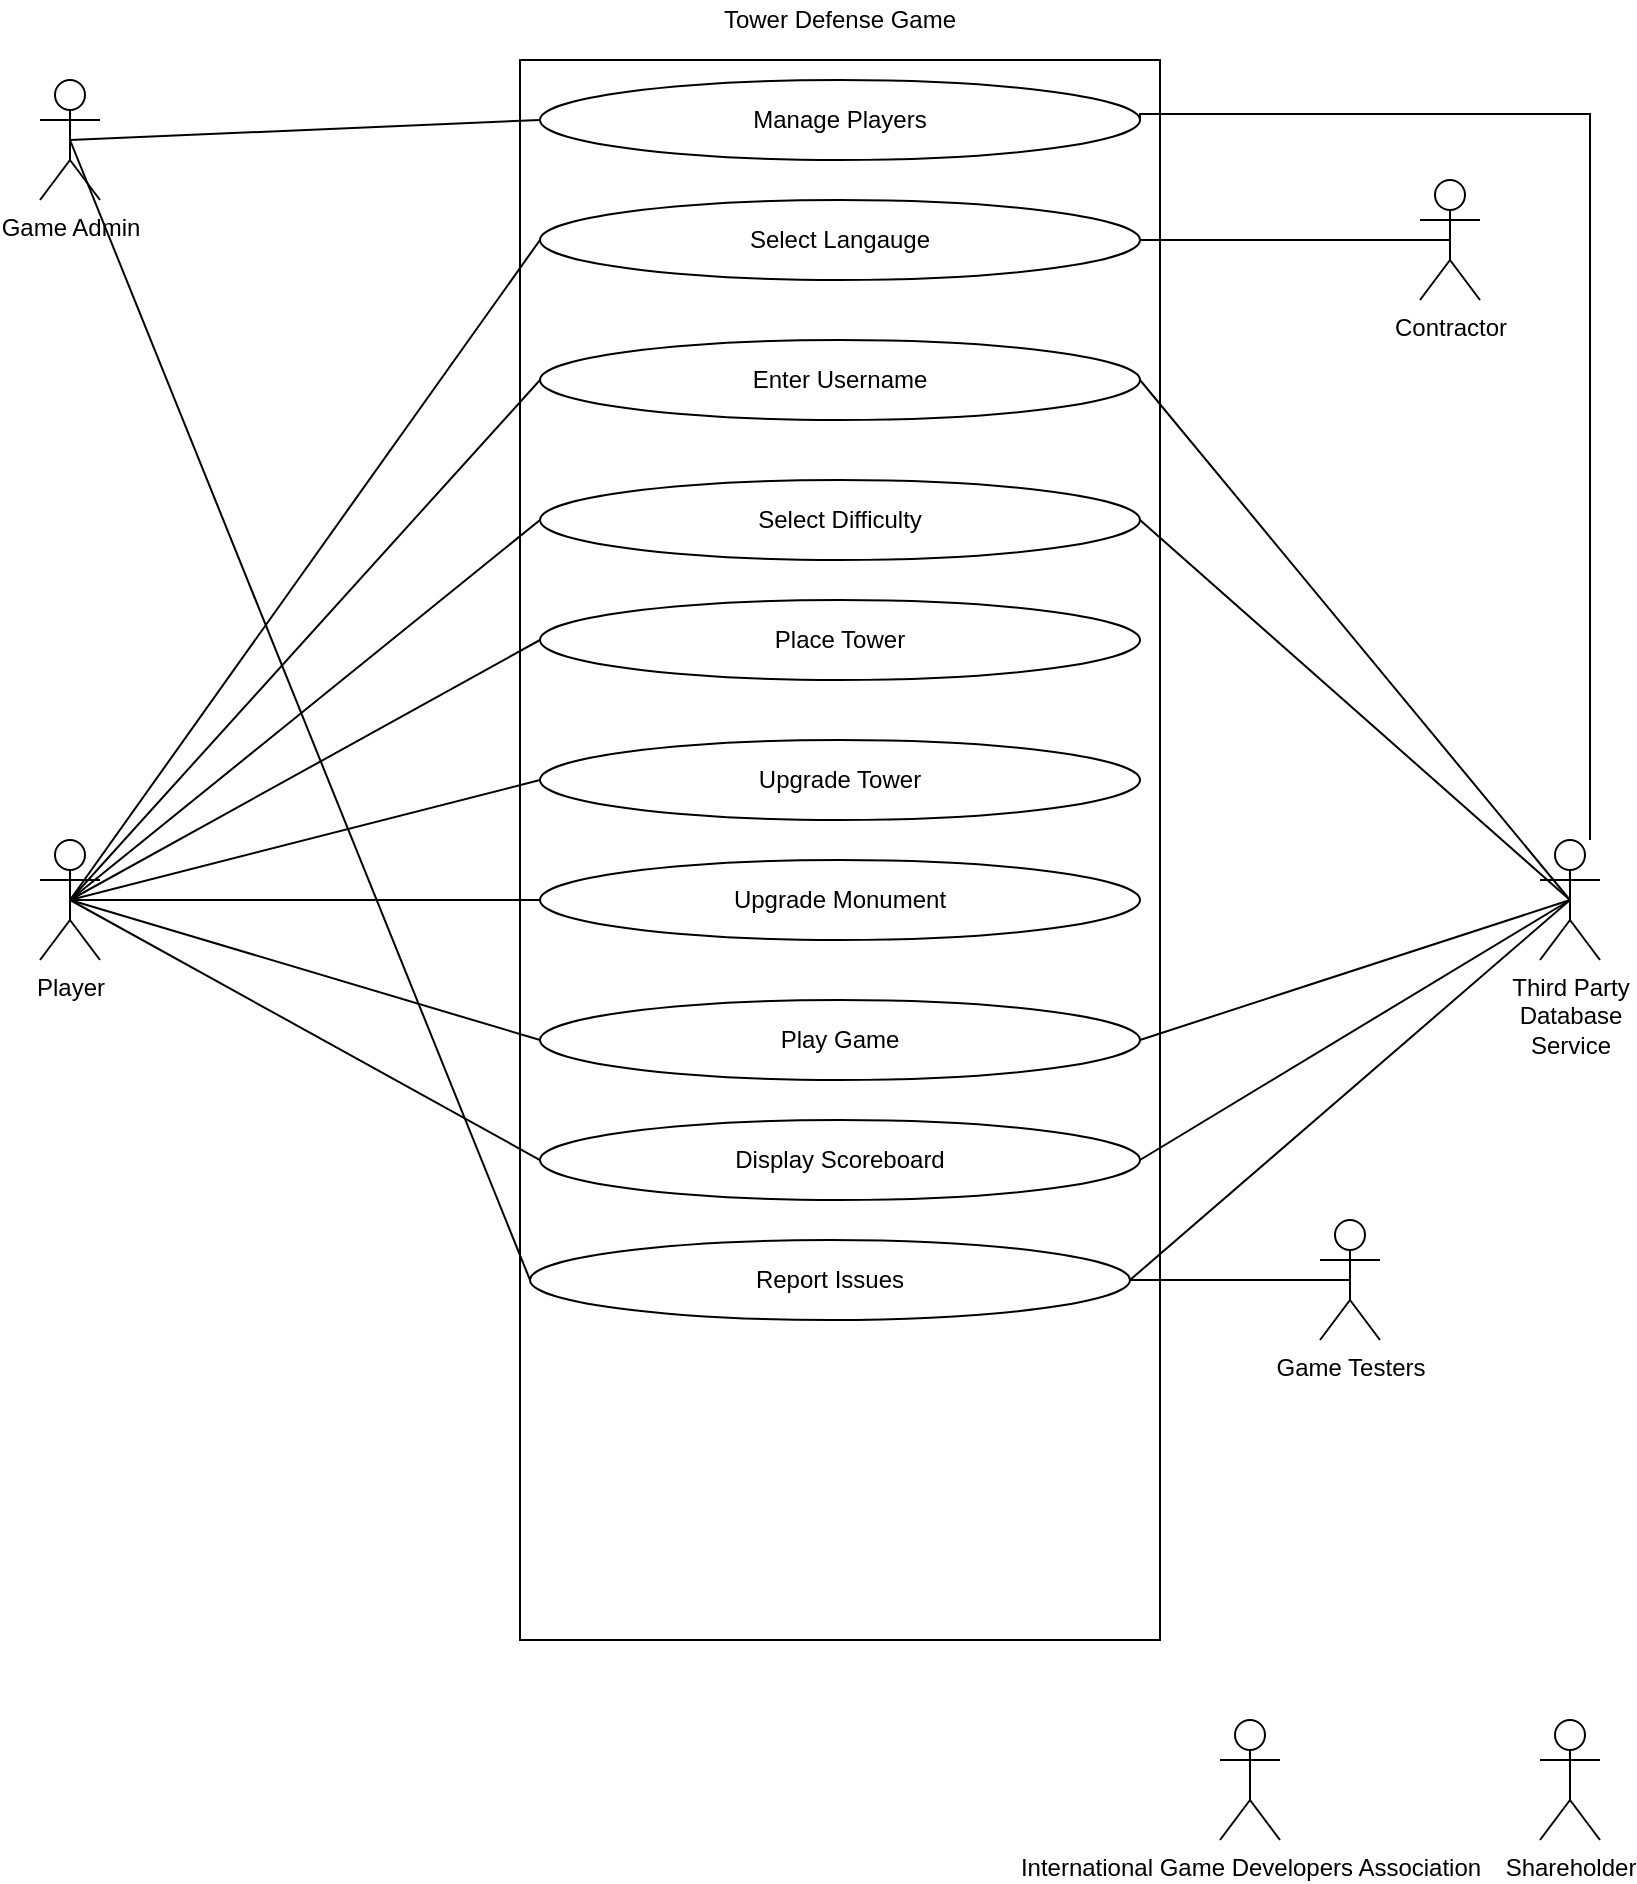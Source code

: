 <mxfile version="15.3.7" type="github">
  <diagram id="Hfs5DqhX8oW4vtpB3q9T" name="Page-1">
    <mxGraphModel dx="946" dy="589" grid="1" gridSize="10" guides="1" tooltips="1" connect="1" arrows="1" fold="1" page="1" pageScale="1" pageWidth="850" pageHeight="1100" math="0" shadow="0">
      <root>
        <mxCell id="0" />
        <mxCell id="1" parent="0" />
        <mxCell id="ehVb4CUg9iZ4CTMwyV56-1" value="Game Admin" style="shape=umlActor;verticalLabelPosition=bottom;verticalAlign=top;html=1;outlineConnect=0;" parent="1" vertex="1">
          <mxGeometry x="40" y="50" width="30" height="60" as="geometry" />
        </mxCell>
        <mxCell id="ehVb4CUg9iZ4CTMwyV56-2" value="Player" style="shape=umlActor;verticalLabelPosition=bottom;verticalAlign=top;html=1;outlineConnect=0;" parent="1" vertex="1">
          <mxGeometry x="40" y="430" width="30" height="60" as="geometry" />
        </mxCell>
        <mxCell id="ehVb4CUg9iZ4CTMwyV56-4" value="" style="rounded=0;whiteSpace=wrap;html=1;" parent="1" vertex="1">
          <mxGeometry x="280" y="40" width="320" height="790" as="geometry" />
        </mxCell>
        <mxCell id="ehVb4CUg9iZ4CTMwyV56-5" value="Shareholder" style="shape=umlActor;verticalLabelPosition=bottom;verticalAlign=top;html=1;outlineConnect=0;" parent="1" vertex="1">
          <mxGeometry x="790" y="870" width="30" height="60" as="geometry" />
        </mxCell>
        <mxCell id="ehVb4CUg9iZ4CTMwyV56-13" value="International Game Developers Association" style="shape=umlActor;verticalLabelPosition=bottom;verticalAlign=top;html=1;outlineConnect=0;" parent="1" vertex="1">
          <mxGeometry x="630" y="870" width="30" height="60" as="geometry" />
        </mxCell>
        <mxCell id="ehVb4CUg9iZ4CTMwyV56-41" style="edgeStyle=orthogonalEdgeStyle;rounded=0;orthogonalLoop=1;jettySize=auto;html=1;endFill=0;strokeColor=default;entryX=1;entryY=0.5;entryDx=0;entryDy=0;startArrow=none;startFill=0;endArrow=none;" parent="1" source="ehVb4CUg9iZ4CTMwyV56-14" target="ehVb4CUg9iZ4CTMwyV56-21" edge="1">
          <mxGeometry relative="1" as="geometry">
            <mxPoint x="815" y="60" as="targetPoint" />
            <Array as="points">
              <mxPoint x="815" y="67" />
              <mxPoint x="590" y="67" />
            </Array>
          </mxGeometry>
        </mxCell>
        <mxCell id="ehVb4CUg9iZ4CTMwyV56-14" value="Third Party&lt;br&gt;Database&lt;br&gt;Service" style="shape=umlActor;verticalLabelPosition=bottom;verticalAlign=top;html=1;outlineConnect=0;" parent="1" vertex="1">
          <mxGeometry x="790" y="430" width="30" height="60" as="geometry" />
        </mxCell>
        <mxCell id="ehVb4CUg9iZ4CTMwyV56-15" value="Contractor" style="shape=umlActor;verticalLabelPosition=bottom;verticalAlign=top;html=1;outlineConnect=0;" parent="1" vertex="1">
          <mxGeometry x="730" y="100" width="30" height="60" as="geometry" />
        </mxCell>
        <mxCell id="ehVb4CUg9iZ4CTMwyV56-20" value="" style="endArrow=none;html=1;strokeColor=default;exitX=1;exitY=0.5;exitDx=0;exitDy=0;entryX=0.5;entryY=0.5;entryDx=0;entryDy=0;entryPerimeter=0;" parent="1" source="ehVb4CUg9iZ4CTMwyV56-27" target="ehVb4CUg9iZ4CTMwyV56-15" edge="1">
          <mxGeometry width="50" height="50" relative="1" as="geometry">
            <mxPoint x="590" y="150" as="sourcePoint" />
            <mxPoint x="450" y="330" as="targetPoint" />
          </mxGeometry>
        </mxCell>
        <mxCell id="ehVb4CUg9iZ4CTMwyV56-21" value="Manage Players" style="ellipse;whiteSpace=wrap;html=1;" parent="1" vertex="1">
          <mxGeometry x="290" y="50" width="300" height="40" as="geometry" />
        </mxCell>
        <mxCell id="ehVb4CUg9iZ4CTMwyV56-22" value="" style="endArrow=none;html=1;strokeColor=default;entryX=0;entryY=0.5;entryDx=0;entryDy=0;exitX=0.5;exitY=0.5;exitDx=0;exitDy=0;exitPerimeter=0;" parent="1" source="ehVb4CUg9iZ4CTMwyV56-1" target="ehVb4CUg9iZ4CTMwyV56-21" edge="1">
          <mxGeometry width="50" height="50" relative="1" as="geometry">
            <mxPoint x="175" y="70" as="sourcePoint" />
            <mxPoint x="450" y="220" as="targetPoint" />
          </mxGeometry>
        </mxCell>
        <mxCell id="ehVb4CUg9iZ4CTMwyV56-23" value="Tower Defense Game" style="text;html=1;strokeColor=none;fillColor=none;align=center;verticalAlign=middle;whiteSpace=wrap;rounded=0;" parent="1" vertex="1">
          <mxGeometry x="370" y="10" width="140" height="20" as="geometry" />
        </mxCell>
        <mxCell id="ehVb4CUg9iZ4CTMwyV56-25" value="" style="endArrow=none;html=1;strokeColor=default;entryX=0;entryY=0.5;entryDx=0;entryDy=0;exitX=0.5;exitY=0.5;exitDx=0;exitDy=0;exitPerimeter=0;" parent="1" source="ehVb4CUg9iZ4CTMwyV56-2" target="ehVb4CUg9iZ4CTMwyV56-28" edge="1">
          <mxGeometry width="50" height="50" relative="1" as="geometry">
            <mxPoint x="400" y="330" as="sourcePoint" />
            <mxPoint x="290" y="280" as="targetPoint" />
          </mxGeometry>
        </mxCell>
        <mxCell id="ehVb4CUg9iZ4CTMwyV56-27" value="Select Langauge" style="ellipse;whiteSpace=wrap;html=1;" parent="1" vertex="1">
          <mxGeometry x="290" y="110" width="300" height="40" as="geometry" />
        </mxCell>
        <mxCell id="ehVb4CUg9iZ4CTMwyV56-28" value="Place Tower" style="ellipse;whiteSpace=wrap;html=1;" parent="1" vertex="1">
          <mxGeometry x="290" y="310" width="300" height="40" as="geometry" />
        </mxCell>
        <mxCell id="ehVb4CUg9iZ4CTMwyV56-29" value="Select Difficulty" style="ellipse;whiteSpace=wrap;html=1;" parent="1" vertex="1">
          <mxGeometry x="290" y="250" width="300" height="40" as="geometry" />
        </mxCell>
        <mxCell id="ehVb4CUg9iZ4CTMwyV56-30" value="" style="endArrow=none;html=1;strokeColor=default;entryX=0;entryY=0.5;entryDx=0;entryDy=0;exitX=0.5;exitY=0.5;exitDx=0;exitDy=0;exitPerimeter=0;" parent="1" source="ehVb4CUg9iZ4CTMwyV56-2" target="ehVb4CUg9iZ4CTMwyV56-29" edge="1">
          <mxGeometry width="50" height="50" relative="1" as="geometry">
            <mxPoint x="190" y="220" as="sourcePoint" />
            <mxPoint x="300" y="290" as="targetPoint" />
          </mxGeometry>
        </mxCell>
        <mxCell id="ehVb4CUg9iZ4CTMwyV56-32" value="" style="endArrow=none;html=1;strokeColor=default;entryX=1;entryY=0.5;entryDx=0;entryDy=0;exitX=0.5;exitY=0.5;exitDx=0;exitDy=0;exitPerimeter=0;" parent="1" source="ehVb4CUg9iZ4CTMwyV56-14" target="ehVb4CUg9iZ4CTMwyV56-29" edge="1">
          <mxGeometry width="50" height="50" relative="1" as="geometry">
            <mxPoint x="790" y="160" as="sourcePoint" />
            <mxPoint x="450" y="280" as="targetPoint" />
          </mxGeometry>
        </mxCell>
        <mxCell id="ehVb4CUg9iZ4CTMwyV56-33" value="" style="endArrow=none;html=1;strokeColor=default;entryX=0;entryY=0.5;entryDx=0;entryDy=0;exitX=0.5;exitY=0.5;exitDx=0;exitDy=0;exitPerimeter=0;" parent="1" source="ehVb4CUg9iZ4CTMwyV56-2" target="ehVb4CUg9iZ4CTMwyV56-27" edge="1">
          <mxGeometry width="50" height="50" relative="1" as="geometry">
            <mxPoint x="130" y="240" as="sourcePoint" />
            <mxPoint x="450" y="280" as="targetPoint" />
          </mxGeometry>
        </mxCell>
        <mxCell id="ehVb4CUg9iZ4CTMwyV56-35" value="Enter Username" style="ellipse;whiteSpace=wrap;html=1;" parent="1" vertex="1">
          <mxGeometry x="290" y="180" width="300" height="40" as="geometry" />
        </mxCell>
        <mxCell id="ehVb4CUg9iZ4CTMwyV56-36" value="" style="endArrow=none;html=1;strokeColor=default;entryX=0;entryY=0.5;entryDx=0;entryDy=0;exitX=0.5;exitY=0.5;exitDx=0;exitDy=0;exitPerimeter=0;" parent="1" source="ehVb4CUg9iZ4CTMwyV56-2" target="ehVb4CUg9iZ4CTMwyV56-35" edge="1">
          <mxGeometry width="50" height="50" relative="1" as="geometry">
            <mxPoint x="190" y="220" as="sourcePoint" />
            <mxPoint x="290" y="166" as="targetPoint" />
          </mxGeometry>
        </mxCell>
        <mxCell id="ehVb4CUg9iZ4CTMwyV56-37" value="" style="endArrow=none;html=1;strokeColor=default;entryX=1;entryY=0.5;entryDx=0;entryDy=0;exitX=0.5;exitY=0.5;exitDx=0;exitDy=0;exitPerimeter=0;" parent="1" source="ehVb4CUg9iZ4CTMwyV56-14" target="ehVb4CUg9iZ4CTMwyV56-35" edge="1">
          <mxGeometry width="50" height="50" relative="1" as="geometry">
            <mxPoint x="790" y="160" as="sourcePoint" />
            <mxPoint x="450" y="270" as="targetPoint" />
          </mxGeometry>
        </mxCell>
        <mxCell id="BsPiSjAux8uy96Bs-pHk-1" value="Play Game" style="ellipse;whiteSpace=wrap;html=1;" parent="1" vertex="1">
          <mxGeometry x="290" y="510" width="300" height="40" as="geometry" />
        </mxCell>
        <mxCell id="BsPiSjAux8uy96Bs-pHk-3" value="" style="endArrow=none;html=1;strokeColor=default;entryX=0;entryY=0.5;entryDx=0;entryDy=0;exitX=0.5;exitY=0.5;exitDx=0;exitDy=0;exitPerimeter=0;" parent="1" source="ehVb4CUg9iZ4CTMwyV56-2" target="BsPiSjAux8uy96Bs-pHk-1" edge="1">
          <mxGeometry width="50" height="50" relative="1" as="geometry">
            <mxPoint x="105" y="250" as="sourcePoint" />
            <mxPoint x="300" y="290" as="targetPoint" />
          </mxGeometry>
        </mxCell>
        <mxCell id="BsPiSjAux8uy96Bs-pHk-5" value="" style="endArrow=none;html=1;strokeColor=default;entryX=1;entryY=0.5;entryDx=0;entryDy=0;exitX=0.5;exitY=0.5;exitDx=0;exitDy=0;exitPerimeter=0;" parent="1" source="ehVb4CUg9iZ4CTMwyV56-14" target="BsPiSjAux8uy96Bs-pHk-1" edge="1">
          <mxGeometry width="50" height="50" relative="1" as="geometry">
            <mxPoint x="825" y="250" as="sourcePoint" />
            <mxPoint x="600" y="300" as="targetPoint" />
          </mxGeometry>
        </mxCell>
        <mxCell id="BsPiSjAux8uy96Bs-pHk-6" value="Upgrade Tower" style="ellipse;whiteSpace=wrap;html=1;" parent="1" vertex="1">
          <mxGeometry x="290" y="380" width="300" height="40" as="geometry" />
        </mxCell>
        <mxCell id="BsPiSjAux8uy96Bs-pHk-10" value="" style="endArrow=none;html=1;strokeColor=default;entryX=0;entryY=0.5;entryDx=0;entryDy=0;exitX=0.5;exitY=0.5;exitDx=0;exitDy=0;exitPerimeter=0;" parent="1" source="ehVb4CUg9iZ4CTMwyV56-2" target="BsPiSjAux8uy96Bs-pHk-6" edge="1">
          <mxGeometry width="50" height="50" relative="1" as="geometry">
            <mxPoint x="105" y="250" as="sourcePoint" />
            <mxPoint x="300" y="300" as="targetPoint" />
          </mxGeometry>
        </mxCell>
        <mxCell id="BsPiSjAux8uy96Bs-pHk-11" value="Upgrade Monument" style="ellipse;whiteSpace=wrap;html=1;" parent="1" vertex="1">
          <mxGeometry x="290" y="440" width="300" height="40" as="geometry" />
        </mxCell>
        <mxCell id="BsPiSjAux8uy96Bs-pHk-13" value="" style="endArrow=none;html=1;strokeColor=default;entryX=0;entryY=0.5;entryDx=0;entryDy=0;exitX=0.5;exitY=0.5;exitDx=0;exitDy=0;exitPerimeter=0;" parent="1" source="ehVb4CUg9iZ4CTMwyV56-2" target="BsPiSjAux8uy96Bs-pHk-11" edge="1">
          <mxGeometry width="50" height="50" relative="1" as="geometry">
            <mxPoint x="105" y="250" as="sourcePoint" />
            <mxPoint x="300" y="360" as="targetPoint" />
          </mxGeometry>
        </mxCell>
        <mxCell id="BsPiSjAux8uy96Bs-pHk-14" value="Display Scoreboard" style="ellipse;whiteSpace=wrap;html=1;" parent="1" vertex="1">
          <mxGeometry x="290" y="570" width="300" height="40" as="geometry" />
        </mxCell>
        <mxCell id="BsPiSjAux8uy96Bs-pHk-15" value="" style="endArrow=none;html=1;strokeColor=default;entryX=1;entryY=0.5;entryDx=0;entryDy=0;exitX=0.5;exitY=0.5;exitDx=0;exitDy=0;exitPerimeter=0;" parent="1" source="ehVb4CUg9iZ4CTMwyV56-14" target="BsPiSjAux8uy96Bs-pHk-14" edge="1">
          <mxGeometry width="50" height="50" relative="1" as="geometry">
            <mxPoint x="825" y="250" as="sourcePoint" />
            <mxPoint x="600" y="650" as="targetPoint" />
          </mxGeometry>
        </mxCell>
        <mxCell id="BsPiSjAux8uy96Bs-pHk-16" value="" style="endArrow=none;html=1;strokeColor=default;entryX=0;entryY=0.5;entryDx=0;entryDy=0;exitX=0.5;exitY=0.5;exitDx=0;exitDy=0;exitPerimeter=0;" parent="1" source="ehVb4CUg9iZ4CTMwyV56-2" target="BsPiSjAux8uy96Bs-pHk-14" edge="1">
          <mxGeometry width="50" height="50" relative="1" as="geometry">
            <mxPoint x="105" y="250" as="sourcePoint" />
            <mxPoint x="300" y="650" as="targetPoint" />
          </mxGeometry>
        </mxCell>
        <mxCell id="iBFRutivdd5UbuGutHVW-7" value="Report Issues" style="ellipse;whiteSpace=wrap;html=1;" parent="1" vertex="1">
          <mxGeometry x="285" y="630" width="300" height="40" as="geometry" />
        </mxCell>
        <mxCell id="iBFRutivdd5UbuGutHVW-10" value="" style="endArrow=none;html=1;strokeColor=default;exitX=0.5;exitY=0.5;exitDx=0;exitDy=0;exitPerimeter=0;entryX=0;entryY=0.5;entryDx=0;entryDy=0;" parent="1" source="ehVb4CUg9iZ4CTMwyV56-1" target="iBFRutivdd5UbuGutHVW-7" edge="1">
          <mxGeometry width="50" height="50" relative="1" as="geometry">
            <mxPoint x="200" y="80" as="sourcePoint" />
            <mxPoint x="200" y="540" as="targetPoint" />
          </mxGeometry>
        </mxCell>
        <mxCell id="iBFRutivdd5UbuGutHVW-11" value="" style="endArrow=none;html=1;strokeColor=default;entryX=1;entryY=0.5;entryDx=0;entryDy=0;exitX=0.5;exitY=0.5;exitDx=0;exitDy=0;exitPerimeter=0;" parent="1" source="ehVb4CUg9iZ4CTMwyV56-14" target="iBFRutivdd5UbuGutHVW-7" edge="1">
          <mxGeometry width="50" height="50" relative="1" as="geometry">
            <mxPoint x="815" y="470" as="sourcePoint" />
            <mxPoint x="600" y="600" as="targetPoint" />
          </mxGeometry>
        </mxCell>
        <mxCell id="oPK28qrrqR7Q_C97dpe--1" value="Game Testers" style="shape=umlActor;verticalLabelPosition=bottom;verticalAlign=top;html=1;outlineConnect=0;" vertex="1" parent="1">
          <mxGeometry x="680" y="620" width="30" height="60" as="geometry" />
        </mxCell>
        <mxCell id="oPK28qrrqR7Q_C97dpe--3" value="" style="endArrow=none;html=1;strokeColor=default;entryX=1;entryY=0.5;entryDx=0;entryDy=0;exitX=0.5;exitY=0.5;exitDx=0;exitDy=0;exitPerimeter=0;" edge="1" parent="1" source="oPK28qrrqR7Q_C97dpe--1" target="iBFRutivdd5UbuGutHVW-7">
          <mxGeometry width="50" height="50" relative="1" as="geometry">
            <mxPoint x="815" y="470" as="sourcePoint" />
            <mxPoint x="595" y="660" as="targetPoint" />
          </mxGeometry>
        </mxCell>
      </root>
    </mxGraphModel>
  </diagram>
</mxfile>
